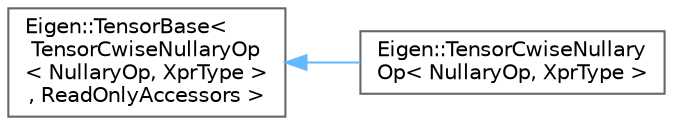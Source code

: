 digraph "类继承关系图"
{
 // LATEX_PDF_SIZE
  bgcolor="transparent";
  edge [fontname=Helvetica,fontsize=10,labelfontname=Helvetica,labelfontsize=10];
  node [fontname=Helvetica,fontsize=10,shape=box,height=0.2,width=0.4];
  rankdir="LR";
  Node0 [id="Node000000",label="Eigen::TensorBase\<\l TensorCwiseNullaryOp\l\< NullaryOp, XprType \>\l, ReadOnlyAccessors \>",height=0.2,width=0.4,color="grey40", fillcolor="white", style="filled",URL="$class_eigen_1_1_tensor_base.html",tooltip=" "];
  Node0 -> Node1 [id="edge4749_Node000000_Node000001",dir="back",color="steelblue1",style="solid",tooltip=" "];
  Node1 [id="Node000001",label="Eigen::TensorCwiseNullary\lOp\< NullaryOp, XprType \>",height=0.2,width=0.4,color="grey40", fillcolor="white", style="filled",URL="$class_eigen_1_1_tensor_cwise_nullary_op.html",tooltip=" "];
}
